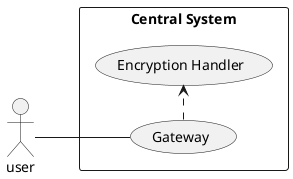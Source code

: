 @startuml

left to right direction
actor user
rectangle "Central System" {
  user -- (Gateway)
  (Gateway) .> (Encryption Handler)
}

@enduml